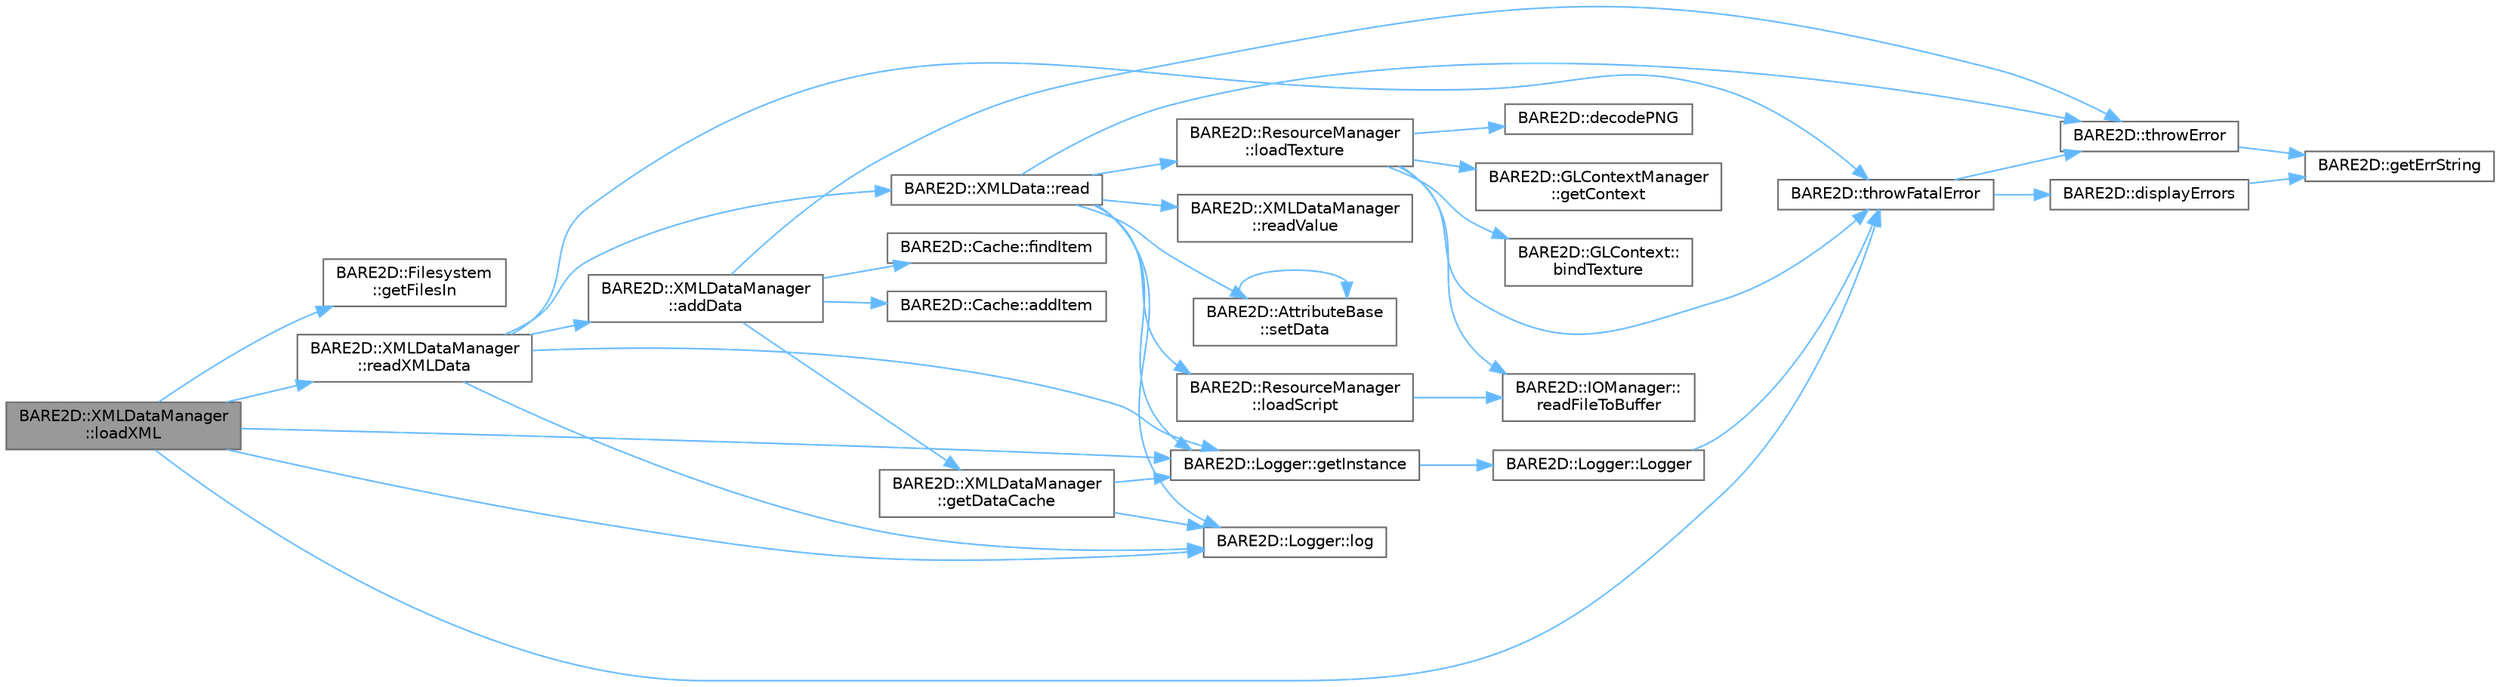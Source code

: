 digraph "BARE2D::XMLDataManager::loadXML"
{
 // INTERACTIVE_SVG=YES
 // LATEX_PDF_SIZE
  bgcolor="transparent";
  edge [fontname=Helvetica,fontsize=10,labelfontname=Helvetica,labelfontsize=10];
  node [fontname=Helvetica,fontsize=10,shape=box,height=0.2,width=0.4];
  rankdir="LR";
  Node1 [label="BARE2D::XMLDataManager\l::loadXML",height=0.2,width=0.4,color="gray40", fillcolor="grey60", style="filled", fontcolor="black",tooltip="Loads all of the files from the filepath that end in .xml to the caches. Does not clear caches."];
  Node1 -> Node2 [color="steelblue1",style="solid"];
  Node2 [label="BARE2D::Filesystem\l::getFilesIn",height=0.2,width=0.4,color="grey40", fillcolor="white", style="filled",URL="$class_b_a_r_e2_d_1_1_filesystem.html#a31a5f3c47231fd9490590f398ce3e4e5",tooltip="Gets all the names of files at the given path."];
  Node1 -> Node3 [color="steelblue1",style="solid"];
  Node3 [label="BARE2D::Logger::getInstance",height=0.2,width=0.4,color="grey40", fillcolor="white", style="filled",URL="$class_b_a_r_e2_d_1_1_logger.html#af9e46266b594528fe87ce3e9264033ec",tooltip=" "];
  Node3 -> Node4 [color="steelblue1",style="solid"];
  Node4 [label="BARE2D::Logger::Logger",height=0.2,width=0.4,color="grey40", fillcolor="white", style="filled",URL="$class_b_a_r_e2_d_1_1_logger.html#a731b4fafcc2878fe66360b1c9c0febdc",tooltip=" "];
  Node4 -> Node5 [color="steelblue1",style="solid"];
  Node5 [label="BARE2D::throwFatalError",height=0.2,width=0.4,color="grey40", fillcolor="white", style="filled",URL="$namespace_b_a_r_e2_d.html#aed4332e42208fed2905a8b0845dad4d1",tooltip="Throws an error (fatal). Also calls displayErrors and exits the program."];
  Node5 -> Node6 [color="steelblue1",style="solid"];
  Node6 [label="BARE2D::displayErrors",height=0.2,width=0.4,color="grey40", fillcolor="white", style="filled",URL="$namespace_b_a_r_e2_d.html#a8d6a0fa02837ab9ebba5b67cc21f9e35",tooltip="Displays the latest thrown errors (really just all the thrown errors) in the console."];
  Node6 -> Node7 [color="steelblue1",style="solid"];
  Node7 [label="BARE2D::getErrString",height=0.2,width=0.4,color="grey40", fillcolor="white", style="filled",URL="$namespace_b_a_r_e2_d.html#a7951c5decc1f7edc3c4f78ed2f579c85",tooltip="Returns the string representing/explaining the error that occurred."];
  Node5 -> Node8 [color="steelblue1",style="solid"];
  Node8 [label="BARE2D::throwError",height=0.2,width=0.4,color="grey40", fillcolor="white", style="filled",URL="$namespace_b_a_r_e2_d.html#a0d8f8a98bf559e6d2eda28ae744f486c",tooltip="Throws an error silently. Adds it to the pile."];
  Node8 -> Node7 [color="steelblue1",style="solid"];
  Node1 -> Node9 [color="steelblue1",style="solid"];
  Node9 [label="BARE2D::Logger::log",height=0.2,width=0.4,color="grey40", fillcolor="white", style="filled",URL="$class_b_a_r_e2_d_1_1_logger.html#a76c97e021ee75d17defbc794f68a965b",tooltip="Logs a message to a file and the terminal."];
  Node1 -> Node10 [color="steelblue1",style="solid"];
  Node10 [label="BARE2D::XMLDataManager\l::readXMLData",height=0.2,width=0.4,color="grey40", fillcolor="white", style="filled",URL="$class_b_a_r_e2_d_1_1_x_m_l_data_manager.html#a85100a24e685d21a8f2af8f87def391a",tooltip="Reads a single subcache from a single file."];
  Node10 -> Node11 [color="steelblue1",style="solid"];
  Node11 [label="BARE2D::XMLDataManager\l::addData",height=0.2,width=0.4,color="grey40", fillcolor="white", style="filled",URL="$class_b_a_r_e2_d_1_1_x_m_l_data_manager.html#ab2c2021b2cb121395139f81735a82d35",tooltip="Adds a piece of data to the cache, in the appropriate sub-cache."];
  Node11 -> Node12 [color="steelblue1",style="solid"];
  Node12 [label="BARE2D::Cache::addItem",height=0.2,width=0.4,color="grey40", fillcolor="white", style="filled",URL="$class_b_a_r_e2_d_1_1_cache.html#a941ca4d438d928c350542ca14eff7060",tooltip="Simply adds an item."];
  Node11 -> Node13 [color="steelblue1",style="solid"];
  Node13 [label="BARE2D::Cache::findItem",height=0.2,width=0.4,color="grey40", fillcolor="white", style="filled",URL="$class_b_a_r_e2_d_1_1_cache.html#a9b565e37194850c038b5bb3c3a784567",tooltip="Finds an item based on a key."];
  Node11 -> Node14 [color="steelblue1",style="solid"];
  Node14 [label="BARE2D::XMLDataManager\l::getDataCache",height=0.2,width=0.4,color="grey40", fillcolor="white", style="filled",URL="$class_b_a_r_e2_d_1_1_x_m_l_data_manager.html#aac1a58615a6a568a2f7d0e0f1e8f170c",tooltip="Returns a cache for a certain type of data."];
  Node14 -> Node3 [color="steelblue1",style="solid"];
  Node14 -> Node9 [color="steelblue1",style="solid"];
  Node11 -> Node8 [color="steelblue1",style="solid"];
  Node10 -> Node3 [color="steelblue1",style="solid"];
  Node10 -> Node9 [color="steelblue1",style="solid"];
  Node10 -> Node15 [color="steelblue1",style="solid"];
  Node15 [label="BARE2D::XMLData::read",height=0.2,width=0.4,color="grey40", fillcolor="white", style="filled",URL="$class_b_a_r_e2_d_1_1_x_m_l_data.html#acf63925319a7b15a53989db54702ea60",tooltip="Reads the entire piece of data from a given XML node."];
  Node15 -> Node3 [color="steelblue1",style="solid"];
  Node15 -> Node16 [color="steelblue1",style="solid"];
  Node16 [label="BARE2D::ResourceManager\l::loadScript",height=0.2,width=0.4,color="grey40", fillcolor="white", style="filled",URL="$class_b_a_r_e2_d_1_1_resource_manager.html#aa40f3016ed65df8b01ce2608349ee61b",tooltip="Loads a script from the filepath given from the cache or from the file if it's not already in the cac..."];
  Node16 -> Node17 [color="steelblue1",style="solid"];
  Node17 [label="BARE2D::IOManager::\lreadFileToBuffer",height=0.2,width=0.4,color="grey40", fillcolor="white", style="filled",URL="$class_b_a_r_e2_d_1_1_i_o_manager.html#a41811805a88efeab7589a0e0c9015f90",tooltip="Loads a file into a buffer."];
  Node15 -> Node18 [color="steelblue1",style="solid"];
  Node18 [label="BARE2D::ResourceManager\l::loadTexture",height=0.2,width=0.4,color="grey40", fillcolor="white", style="filled",URL="$class_b_a_r_e2_d_1_1_resource_manager.html#af4bb03a60f5fdb3ec94064e17c84e823",tooltip="Loads a texture if it isn't already in the cache."];
  Node18 -> Node19 [color="steelblue1",style="solid"];
  Node19 [label="BARE2D::GLContext::\lbindTexture",height=0.2,width=0.4,color="grey40", fillcolor="white", style="filled",URL="$class_b_a_r_e2_d_1_1_g_l_context.html#a1815cdbe70cc6fdbc66ec69a7131b5be",tooltip="Binds a texture to target in the currently active texture slot."];
  Node18 -> Node20 [color="steelblue1",style="solid"];
  Node20 [label="BARE2D::decodePNG",height=0.2,width=0.4,color="grey40", fillcolor="white", style="filled",URL="$namespace_b_a_r_e2_d.html#a480b5f334854e31c2d7e026933129480",tooltip=" "];
  Node18 -> Node21 [color="steelblue1",style="solid"];
  Node21 [label="BARE2D::GLContextManager\l::getContext",height=0.2,width=0.4,color="grey40", fillcolor="white", style="filled",URL="$class_b_a_r_e2_d_1_1_g_l_context_manager.html#a733646522bf07c33576f9a1e0bb76c28",tooltip=" "];
  Node18 -> Node17 [color="steelblue1",style="solid"];
  Node18 -> Node5 [color="steelblue1",style="solid"];
  Node15 -> Node9 [color="steelblue1",style="solid"];
  Node15 -> Node22 [color="steelblue1",style="solid"];
  Node22 [label="BARE2D::XMLDataManager\l::readValue",height=0.2,width=0.4,color="grey40", fillcolor="white", style="filled",URL="$class_b_a_r_e2_d_1_1_x_m_l_data_manager.html#a52c2b1c0d544d8a1314f09ec413df34b",tooltip="Reads a value from a node. Templated for almost any primitive."];
  Node15 -> Node23 [color="steelblue1",style="solid"];
  Node23 [label="BARE2D::AttributeBase\l::setData",height=0.2,width=0.4,color="grey40", fillcolor="white", style="filled",URL="$class_b_a_r_e2_d_1_1_attribute_base.html#a47d4a1d33ea605d1bba54c6dd391a735",tooltip=" "];
  Node23 -> Node23 [color="steelblue1",style="solid"];
  Node15 -> Node8 [color="steelblue1",style="solid"];
  Node10 -> Node5 [color="steelblue1",style="solid"];
  Node1 -> Node5 [color="steelblue1",style="solid"];
}
